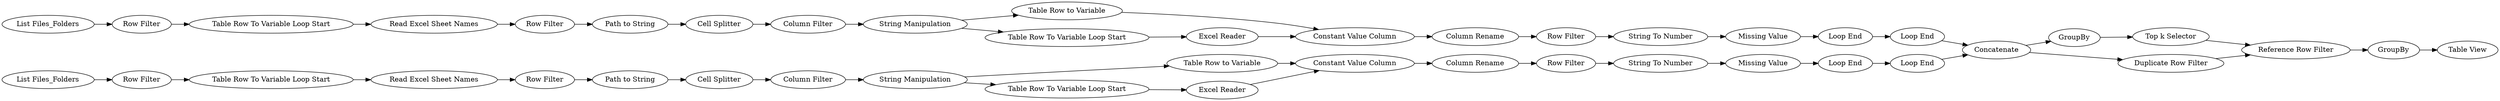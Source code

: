 digraph {
	"-5161529102084701706_6" [label="Table Row To Variable Loop Start"]
	"-5161529102084701706_8" [label="Read Excel Sheet Names"]
	"-5161529102084701706_65" [label="Cell Splitter"]
	"-5161529102084701706_78" [label=GroupBy]
	"-5161529102084701706_73" [label="Table Row to Variable"]
	"-5161529102084701706_44" [label="Row Filter"]
	"-5161529102084701706_69" [label="Table Row to Variable"]
	"-5161529102084701706_77" [label="Reference Row Filter"]
	"-5161529102084701706_52" [label="Row Filter"]
	"-5161529102084701706_2" [label="List Files_Folders"]
	"-5161529102084701706_42" [label="Column Rename"]
	"-5161529102084701706_62" [label="Loop End"]
	"-5161529102084701706_80" [label="Table View"]
	"-5161529102084701706_54" [label="Excel Reader"]
	"-5161529102084701706_4" [label="Table Row To Variable Loop Start"]
	"-5161529102084701706_51" [label="Read Excel Sheet Names"]
	"-5161529102084701706_43" [label="Loop End"]
	"-5161529102084701706_76" [label="Top k Selector"]
	"-5161529102084701706_60" [label="Loop End"]
	"-5161529102084701706_61" [label=Concatenate]
	"-5161529102084701706_74" [label="Cell Splitter"]
	"-5161529102084701706_53" [label="Table Row To Variable Loop Start"]
	"-5161529102084701706_5" [label="Row Filter"]
	"-5161529102084701706_56" [label="String To Number"]
	"-5161529102084701706_7" [label="Row Filter"]
	"-5161529102084701706_46" [label=GroupBy]
	"-5161529102084701706_37" [label="Table Row To Variable Loop Start"]
	"-5161529102084701706_70" [label="Path to String"]
	"-5161529102084701706_67" [label="Column Filter"]
	"-5161529102084701706_71" [label="Column Filter"]
	"-5161529102084701706_49" [label="Missing Value"]
	"-5161529102084701706_3" [label="List Files_Folders"]
	"-5161529102084701706_59" [label="Column Rename"]
	"-5161529102084701706_66" [label="Path to String"]
	"-5161529102084701706_72" [label="String Manipulation"]
	"-5161529102084701706_50" [label="Constant Value Column"]
	"-5161529102084701706_55" [label="Row Filter"]
	"-5161529102084701706_79" [label="Duplicate Row Filter"]
	"-5161529102084701706_68" [label="String Manipulation"]
	"-5161529102084701706_9" [label="Row Filter"]
	"-5161529102084701706_48" [label="String To Number"]
	"-5161529102084701706_38" [label="Excel Reader"]
	"-5161529102084701706_57" [label="Missing Value"]
	"-5161529102084701706_47" [label="Loop End"]
	"-5161529102084701706_58" [label="Constant Value Column"]
	"-5161529102084701706_71" -> "-5161529102084701706_72"
	"-5161529102084701706_74" -> "-5161529102084701706_71"
	"-5161529102084701706_50" -> "-5161529102084701706_42"
	"-5161529102084701706_66" -> "-5161529102084701706_65"
	"-5161529102084701706_69" -> "-5161529102084701706_58"
	"-5161529102084701706_46" -> "-5161529102084701706_76"
	"-5161529102084701706_79" -> "-5161529102084701706_77"
	"-5161529102084701706_8" -> "-5161529102084701706_9"
	"-5161529102084701706_43" -> "-5161529102084701706_47"
	"-5161529102084701706_61" -> "-5161529102084701706_46"
	"-5161529102084701706_51" -> "-5161529102084701706_52"
	"-5161529102084701706_58" -> "-5161529102084701706_59"
	"-5161529102084701706_37" -> "-5161529102084701706_38"
	"-5161529102084701706_44" -> "-5161529102084701706_48"
	"-5161529102084701706_76" -> "-5161529102084701706_77"
	"-5161529102084701706_65" -> "-5161529102084701706_67"
	"-5161529102084701706_72" -> "-5161529102084701706_37"
	"-5161529102084701706_62" -> "-5161529102084701706_61"
	"-5161529102084701706_7" -> "-5161529102084701706_6"
	"-5161529102084701706_68" -> "-5161529102084701706_53"
	"-5161529102084701706_48" -> "-5161529102084701706_49"
	"-5161529102084701706_55" -> "-5161529102084701706_56"
	"-5161529102084701706_57" -> "-5161529102084701706_60"
	"-5161529102084701706_3" -> "-5161529102084701706_7"
	"-5161529102084701706_4" -> "-5161529102084701706_8"
	"-5161529102084701706_59" -> "-5161529102084701706_55"
	"-5161529102084701706_9" -> "-5161529102084701706_70"
	"-5161529102084701706_38" -> "-5161529102084701706_50"
	"-5161529102084701706_2" -> "-5161529102084701706_5"
	"-5161529102084701706_56" -> "-5161529102084701706_57"
	"-5161529102084701706_52" -> "-5161529102084701706_66"
	"-5161529102084701706_5" -> "-5161529102084701706_4"
	"-5161529102084701706_53" -> "-5161529102084701706_54"
	"-5161529102084701706_67" -> "-5161529102084701706_68"
	"-5161529102084701706_60" -> "-5161529102084701706_62"
	"-5161529102084701706_6" -> "-5161529102084701706_51"
	"-5161529102084701706_54" -> "-5161529102084701706_58"
	"-5161529102084701706_61" -> "-5161529102084701706_79"
	"-5161529102084701706_68" -> "-5161529102084701706_69"
	"-5161529102084701706_47" -> "-5161529102084701706_61"
	"-5161529102084701706_78" -> "-5161529102084701706_80"
	"-5161529102084701706_42" -> "-5161529102084701706_44"
	"-5161529102084701706_77" -> "-5161529102084701706_78"
	"-5161529102084701706_70" -> "-5161529102084701706_74"
	"-5161529102084701706_49" -> "-5161529102084701706_43"
	"-5161529102084701706_73" -> "-5161529102084701706_50"
	"-5161529102084701706_72" -> "-5161529102084701706_73"
	rankdir=LR
}
